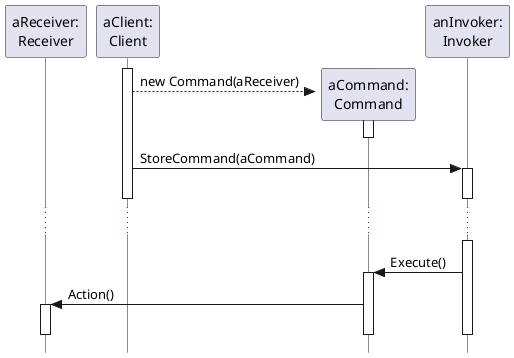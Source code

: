 ﻿@startuml
skinparam style strictuml
skinparam backgroundColor transparent
skinparam defaultFontName Arial
skinparam noteFontName Courier New
skinparam packageStyle rect
' broken lifeline
skinparam lifelineStrategy nosolid

participant "aReceiver:\nReceiver" as r
participant "aClient:\nClient" as c
participant "aCommand:\nCommand" as co
participant "anInvoker:\nInvoker" as i
create co
activate c
activate co
c --> co : new Command(aReceiver)
co -[#transparent]-> 
deactivate co
c -> i : StoreCommand(aCommand)
activate i
deactivate i
deactivate c
...
-[#transparent]-> i
activate i
i -> co : Execute()
activate co
co -> r : Action()
activate r
deactivate r
deactivate co
deactivate i
@enduml